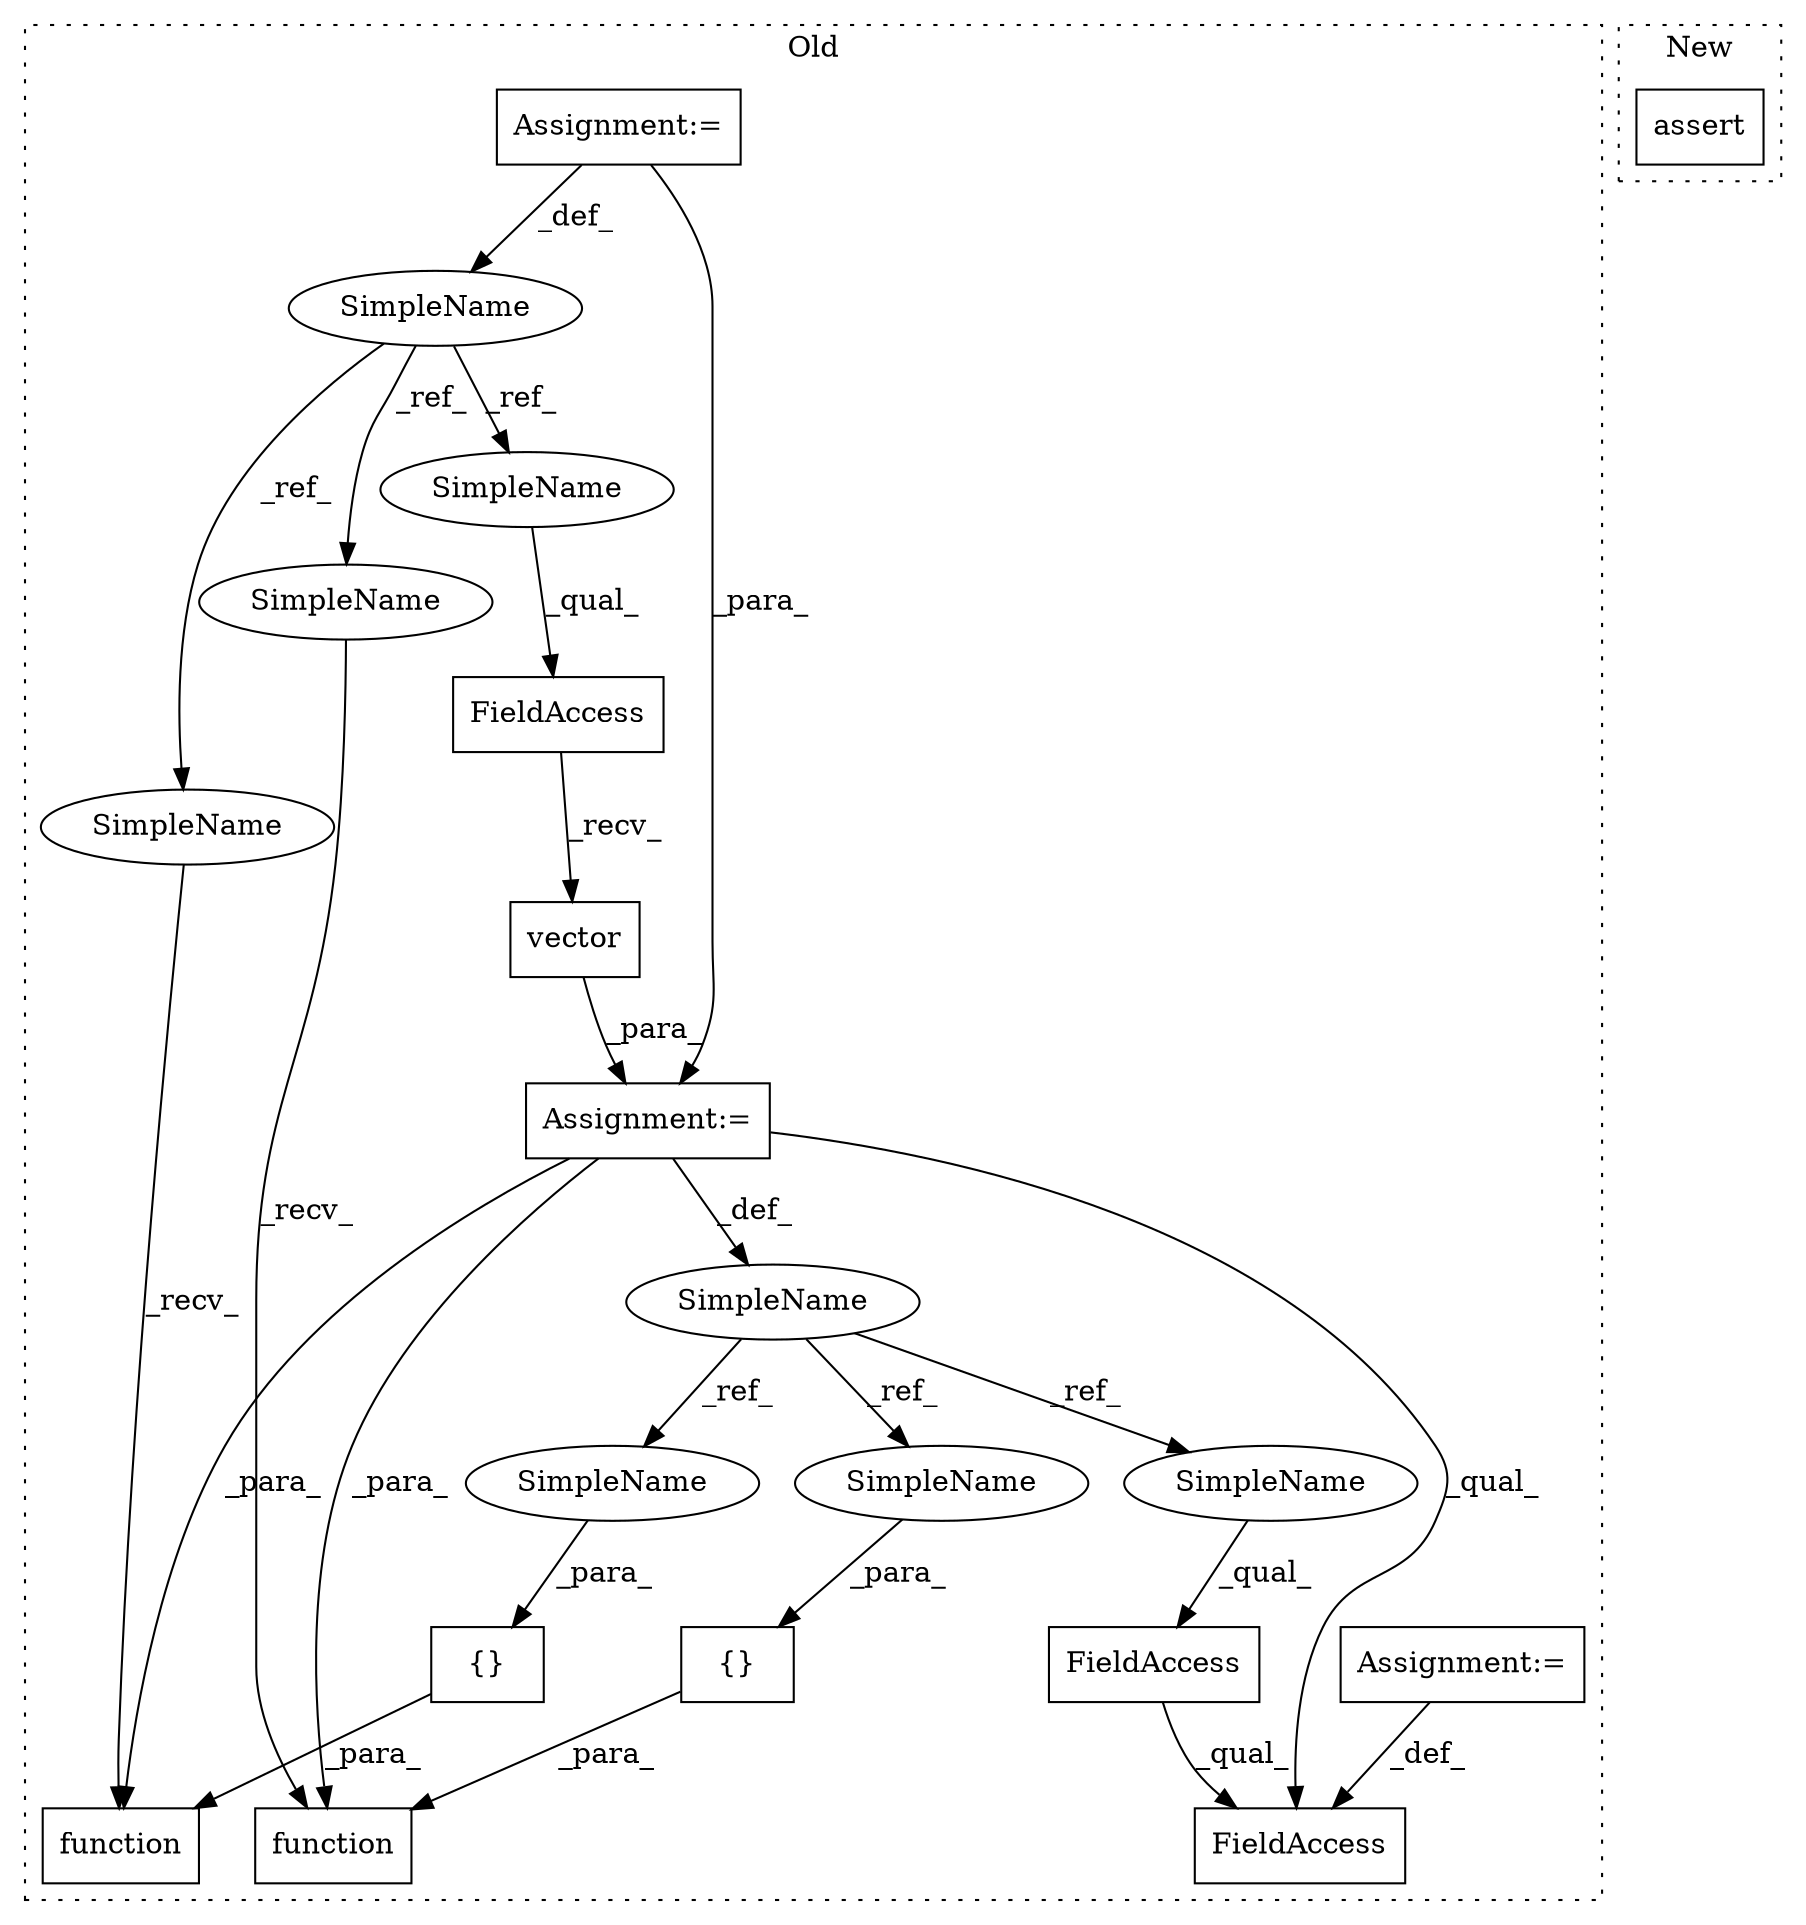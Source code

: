 digraph G {
subgraph cluster0 {
1 [label="vector" a="32" s="1011" l="8" shape="box"];
3 [label="FieldAccess" a="22" s="997" l="13" shape="box"];
4 [label="Assignment:=" a="7" s="996" l="1" shape="box"];
5 [label="{}" a="4" s="1135,1137" l="1,1" shape="box"];
6 [label="SimpleName" a="42" s="995" l="1" shape="ellipse"];
7 [label="FieldAccess" a="22" s="1025" l="5" shape="box"];
8 [label="{}" a="4" s="1287,1289" l="1,1" shape="box"];
9 [label="FieldAccess" a="22" s="1025" l="16" shape="box"];
10 [label="function" a="32" s="1117,1154" l="9,1" shape="box"];
11 [label="SimpleName" a="42" s="899" l="6" shape="ellipse"];
12 [label="function" a="32" s="1269,1306" l="9,1" shape="box"];
13 [label="Assignment:=" a="7" s="1041" l="1" shape="box"];
14 [label="Assignment:=" a="7" s="899" l="6" shape="box"];
15 [label="SimpleName" a="42" s="1136" l="1" shape="ellipse"];
16 [label="SimpleName" a="42" s="1025" l="1" shape="ellipse"];
17 [label="SimpleName" a="42" s="1288" l="1" shape="ellipse"];
18 [label="SimpleName" a="42" s="1110" l="6" shape="ellipse"];
19 [label="SimpleName" a="42" s="1262" l="6" shape="ellipse"];
20 [label="SimpleName" a="42" s="997" l="6" shape="ellipse"];
label = "Old";
style="dotted";
}
subgraph cluster1 {
2 [label="assert" a="6" s="1256" l="7" shape="box"];
label = "New";
style="dotted";
}
1 -> 4 [label="_para_"];
3 -> 1 [label="_recv_"];
4 -> 10 [label="_para_"];
4 -> 9 [label="_qual_"];
4 -> 12 [label="_para_"];
4 -> 6 [label="_def_"];
5 -> 10 [label="_para_"];
6 -> 17 [label="_ref_"];
6 -> 16 [label="_ref_"];
6 -> 15 [label="_ref_"];
7 -> 9 [label="_qual_"];
8 -> 12 [label="_para_"];
11 -> 20 [label="_ref_"];
11 -> 18 [label="_ref_"];
11 -> 19 [label="_ref_"];
13 -> 9 [label="_def_"];
14 -> 11 [label="_def_"];
14 -> 4 [label="_para_"];
15 -> 5 [label="_para_"];
16 -> 7 [label="_qual_"];
17 -> 8 [label="_para_"];
18 -> 10 [label="_recv_"];
19 -> 12 [label="_recv_"];
20 -> 3 [label="_qual_"];
}